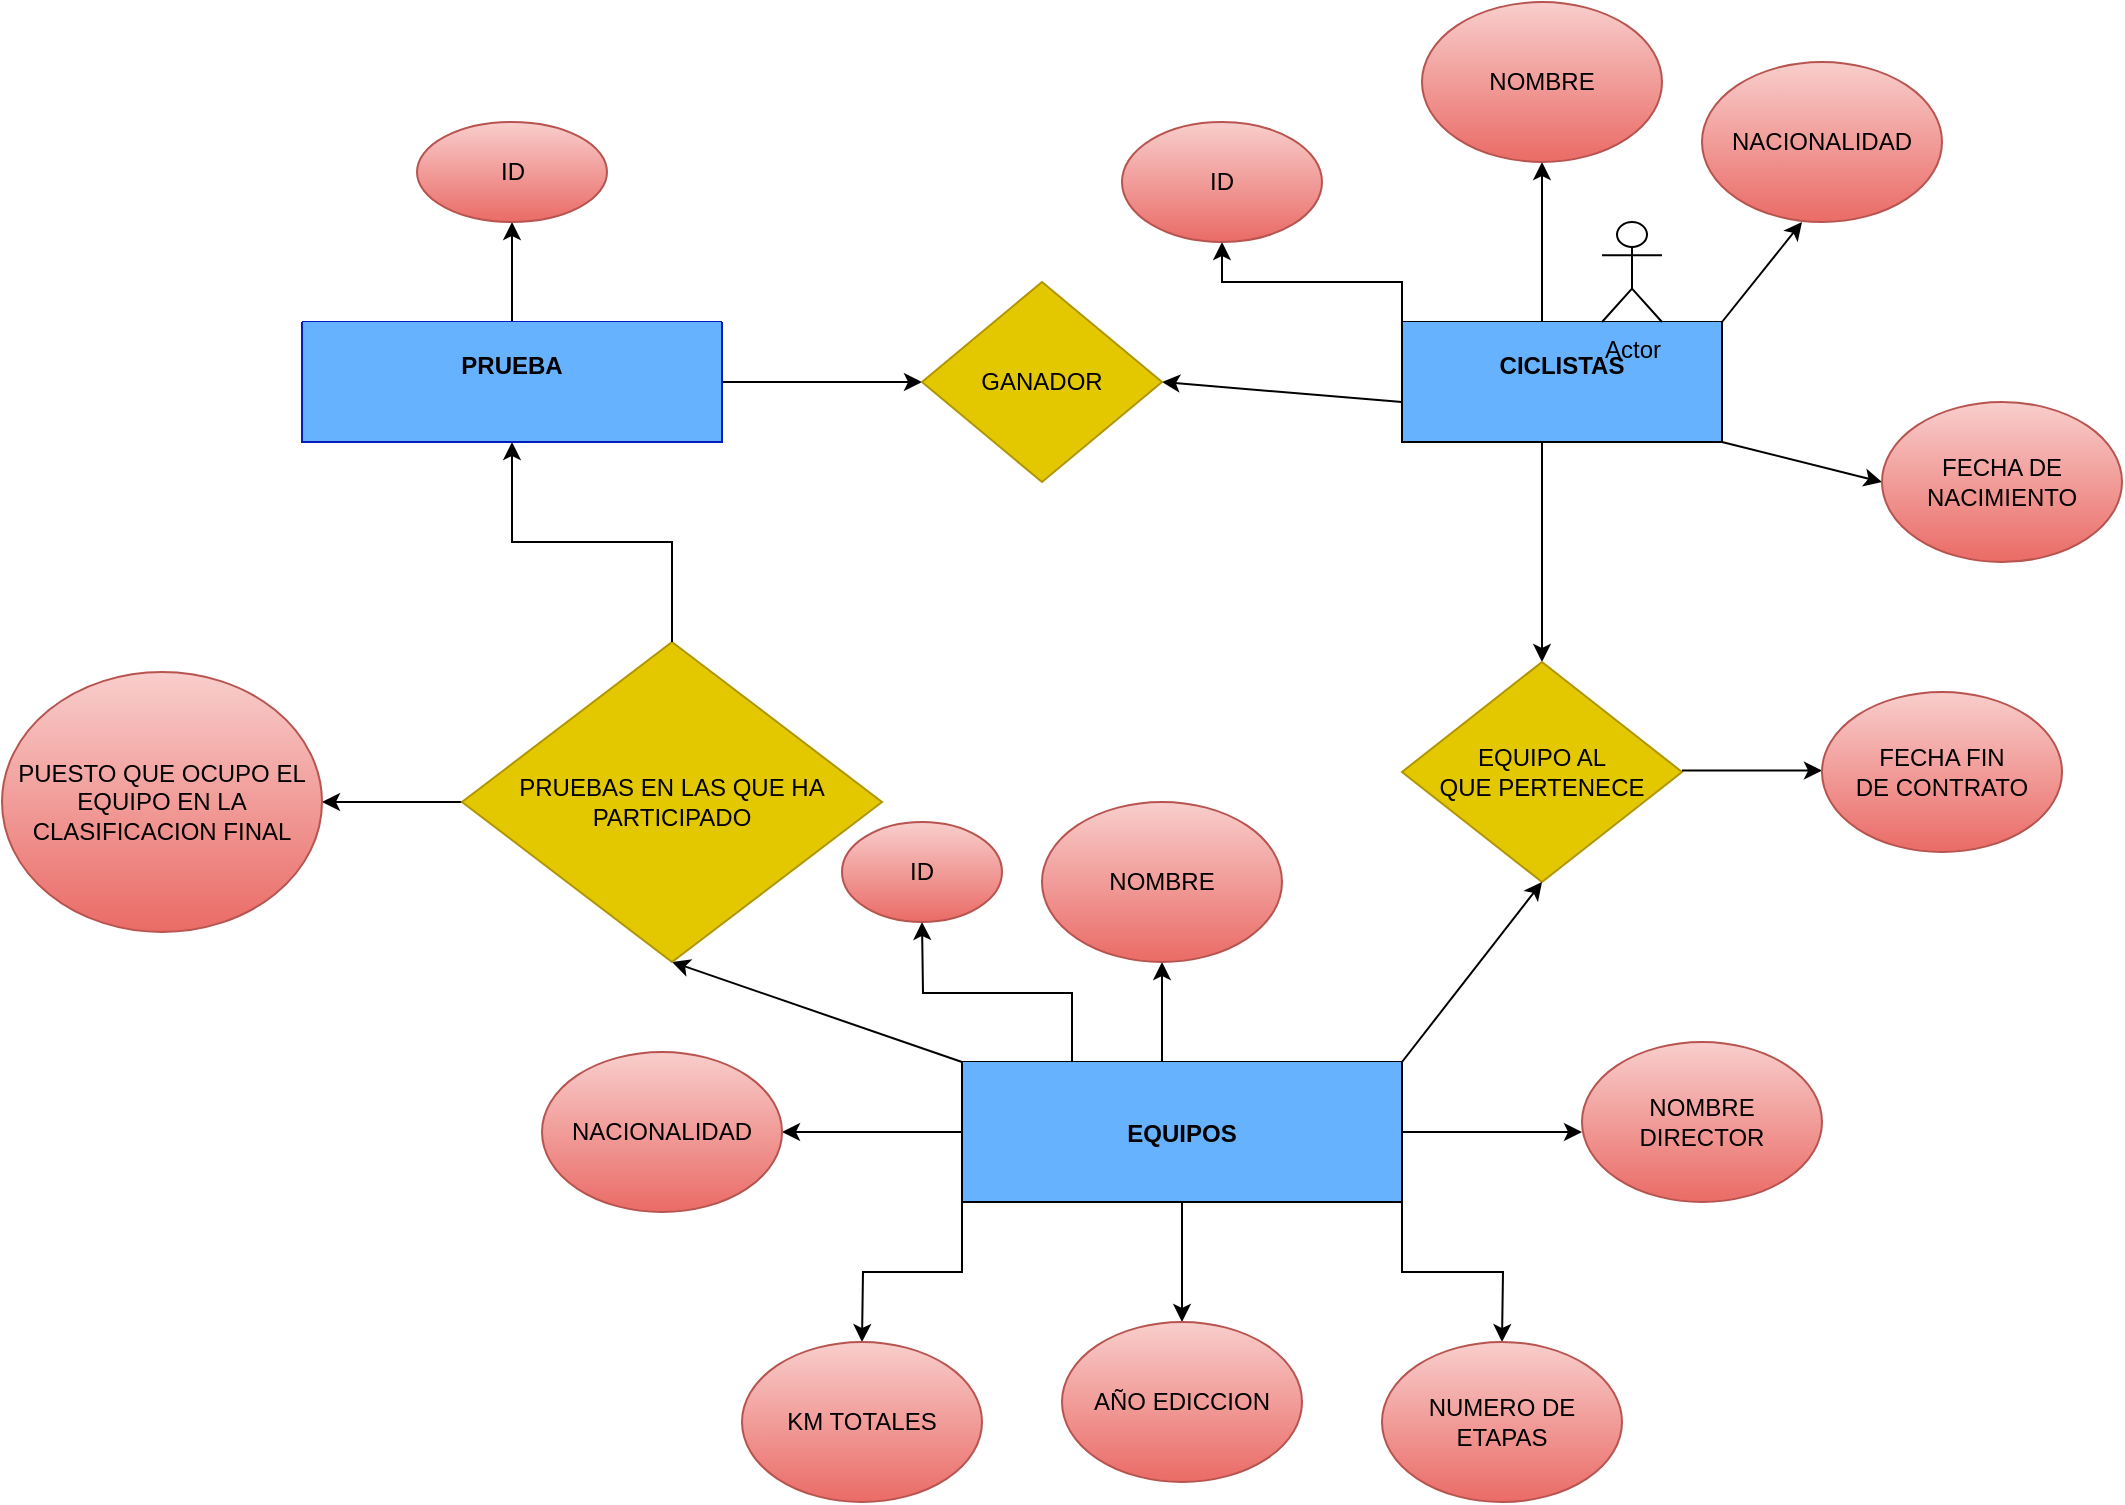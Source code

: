 <mxfile version="28.2.4">
  <diagram name="Página-1" id="O0DsZud7Eg7t9CKLNUFb">
    <mxGraphModel dx="2037" dy="1077" grid="1" gridSize="10" guides="1" tooltips="1" connect="1" arrows="1" fold="1" page="1" pageScale="1" pageWidth="827" pageHeight="1169" math="0" shadow="0">
      <root>
        <mxCell id="0" />
        <mxCell id="1" parent="0" />
        <mxCell id="A21WxNOYp0jD7KF21jOH-55" style="edgeStyle=orthogonalEdgeStyle;rounded=0;orthogonalLoop=1;jettySize=auto;html=1;exitX=0;exitY=0;exitDx=0;exitDy=0;" edge="1" parent="1" source="A21WxNOYp0jD7KF21jOH-5" target="A21WxNOYp0jD7KF21jOH-56">
          <mxGeometry relative="1" as="geometry">
            <mxPoint x="700" y="230" as="targetPoint" />
          </mxGeometry>
        </mxCell>
        <mxCell id="A21WxNOYp0jD7KF21jOH-5" value="&#xa;&#xa;&#xa;&#xa;CICLISTAS&#xa;" style="swimlane;startSize=0;fillColor=none;swimlaneFillColor=light-dark(#66B2FF,#131313);" vertex="1" parent="1">
          <mxGeometry x="770" y="280" width="160" height="60" as="geometry" />
        </mxCell>
        <mxCell id="A21WxNOYp0jD7KF21jOH-19" value="" style="endArrow=classic;html=1;rounded=0;" edge="1" parent="A21WxNOYp0jD7KF21jOH-5">
          <mxGeometry width="50" height="50" relative="1" as="geometry">
            <mxPoint x="70" y="60" as="sourcePoint" />
            <mxPoint x="70" y="170" as="targetPoint" />
          </mxGeometry>
        </mxCell>
        <mxCell id="A21WxNOYp0jD7KF21jOH-49" value="" style="endArrow=classic;html=1;rounded=0;entryX=1;entryY=0.5;entryDx=0;entryDy=0;" edge="1" parent="A21WxNOYp0jD7KF21jOH-5" target="A21WxNOYp0jD7KF21jOH-51">
          <mxGeometry width="50" height="50" relative="1" as="geometry">
            <mxPoint y="40" as="sourcePoint" />
            <mxPoint x="-90" y="40" as="targetPoint" />
          </mxGeometry>
        </mxCell>
        <mxCell id="A21WxNOYp0jD7KF21jOH-34" style="edgeStyle=orthogonalEdgeStyle;rounded=0;orthogonalLoop=1;jettySize=auto;html=1;" edge="1" parent="1" source="A21WxNOYp0jD7KF21jOH-7">
          <mxGeometry relative="1" as="geometry">
            <mxPoint x="460" y="685" as="targetPoint" />
          </mxGeometry>
        </mxCell>
        <mxCell id="A21WxNOYp0jD7KF21jOH-35" style="edgeStyle=orthogonalEdgeStyle;rounded=0;orthogonalLoop=1;jettySize=auto;html=1;" edge="1" parent="1" source="A21WxNOYp0jD7KF21jOH-7">
          <mxGeometry relative="1" as="geometry">
            <mxPoint x="860" y="685" as="targetPoint" />
          </mxGeometry>
        </mxCell>
        <mxCell id="A21WxNOYp0jD7KF21jOH-37" style="edgeStyle=orthogonalEdgeStyle;rounded=0;orthogonalLoop=1;jettySize=auto;html=1;" edge="1" parent="1" source="A21WxNOYp0jD7KF21jOH-7" target="A21WxNOYp0jD7KF21jOH-38">
          <mxGeometry relative="1" as="geometry">
            <mxPoint x="660" y="790" as="targetPoint" />
          </mxGeometry>
        </mxCell>
        <mxCell id="A21WxNOYp0jD7KF21jOH-39" style="edgeStyle=orthogonalEdgeStyle;rounded=0;orthogonalLoop=1;jettySize=auto;html=1;exitX=1;exitY=1;exitDx=0;exitDy=0;" edge="1" parent="1" source="A21WxNOYp0jD7KF21jOH-7">
          <mxGeometry relative="1" as="geometry">
            <mxPoint x="820" y="790" as="targetPoint" />
          </mxGeometry>
        </mxCell>
        <mxCell id="A21WxNOYp0jD7KF21jOH-41" style="edgeStyle=orthogonalEdgeStyle;rounded=0;orthogonalLoop=1;jettySize=auto;html=1;exitX=0;exitY=1;exitDx=0;exitDy=0;" edge="1" parent="1" source="A21WxNOYp0jD7KF21jOH-7">
          <mxGeometry relative="1" as="geometry">
            <mxPoint x="500" y="790" as="targetPoint" />
          </mxGeometry>
        </mxCell>
        <mxCell id="A21WxNOYp0jD7KF21jOH-54" style="edgeStyle=orthogonalEdgeStyle;rounded=0;orthogonalLoop=1;jettySize=auto;html=1;exitX=0.25;exitY=0;exitDx=0;exitDy=0;" edge="1" parent="1" source="A21WxNOYp0jD7KF21jOH-7">
          <mxGeometry relative="1" as="geometry">
            <mxPoint x="530" y="580" as="targetPoint" />
          </mxGeometry>
        </mxCell>
        <mxCell id="A21WxNOYp0jD7KF21jOH-7" value="&#xa;&#xa;&#xa;&#xa;&#xa;EQUIPOS" style="swimlane;startSize=0;gradientColor=default;fillColor=none;swimlaneFillColor=#66B2FF;" vertex="1" parent="1">
          <mxGeometry x="550" y="650" width="220" height="70" as="geometry" />
        </mxCell>
        <mxCell id="A21WxNOYp0jD7KF21jOH-13" value="" style="endArrow=classic;html=1;rounded=0;" edge="1" parent="1">
          <mxGeometry width="50" height="50" relative="1" as="geometry">
            <mxPoint x="840" y="280" as="sourcePoint" />
            <mxPoint x="840" y="200" as="targetPoint" />
          </mxGeometry>
        </mxCell>
        <mxCell id="A21WxNOYp0jD7KF21jOH-14" value="NOMBRE" style="ellipse;whiteSpace=wrap;html=1;fillColor=#f8cecc;strokeColor=#b85450;gradientColor=#ea6b66;" vertex="1" parent="1">
          <mxGeometry x="780" y="120" width="120" height="80" as="geometry" />
        </mxCell>
        <mxCell id="A21WxNOYp0jD7KF21jOH-15" value="" style="endArrow=classic;html=1;rounded=0;" edge="1" parent="1">
          <mxGeometry width="50" height="50" relative="1" as="geometry">
            <mxPoint x="930" y="280" as="sourcePoint" />
            <mxPoint x="970" y="230" as="targetPoint" />
          </mxGeometry>
        </mxCell>
        <mxCell id="A21WxNOYp0jD7KF21jOH-16" value="NACIONALIDAD" style="ellipse;whiteSpace=wrap;html=1;fillColor=#f8cecc;gradientColor=#ea6b66;strokeColor=#b85450;" vertex="1" parent="1">
          <mxGeometry x="920" y="150" width="120" height="80" as="geometry" />
        </mxCell>
        <mxCell id="A21WxNOYp0jD7KF21jOH-17" value="" style="endArrow=classic;html=1;rounded=0;" edge="1" parent="1">
          <mxGeometry width="50" height="50" relative="1" as="geometry">
            <mxPoint x="930" y="340" as="sourcePoint" />
            <mxPoint x="1010" y="360" as="targetPoint" />
          </mxGeometry>
        </mxCell>
        <mxCell id="A21WxNOYp0jD7KF21jOH-18" value="&lt;div&gt;FECHA DE&lt;/div&gt;&lt;div&gt;NACIMIENTO&lt;br&gt;&lt;/div&gt;" style="ellipse;whiteSpace=wrap;html=1;fillColor=#f8cecc;gradientColor=#ea6b66;strokeColor=#b85450;" vertex="1" parent="1">
          <mxGeometry x="1010" y="320" width="120" height="80" as="geometry" />
        </mxCell>
        <mxCell id="A21WxNOYp0jD7KF21jOH-22" value="&lt;div&gt;EQUIPO AL &lt;br&gt;&lt;/div&gt;&lt;div&gt;QUE PERTENECE&lt;br&gt;&lt;/div&gt;" style="rhombus;whiteSpace=wrap;html=1;fillColor=#e3c800;strokeColor=#B09500;fontColor=#000000;" vertex="1" parent="1">
          <mxGeometry x="770" y="450" width="140" height="110" as="geometry" />
        </mxCell>
        <mxCell id="A21WxNOYp0jD7KF21jOH-23" value="" style="endArrow=classic;html=1;rounded=0;entryX=0.5;entryY=1;entryDx=0;entryDy=0;" edge="1" parent="1" target="A21WxNOYp0jD7KF21jOH-22">
          <mxGeometry width="50" height="50" relative="1" as="geometry">
            <mxPoint x="770" y="650" as="sourcePoint" />
            <mxPoint x="820" y="600" as="targetPoint" />
          </mxGeometry>
        </mxCell>
        <mxCell id="A21WxNOYp0jD7KF21jOH-48" value="" style="edgeStyle=orthogonalEdgeStyle;rounded=0;orthogonalLoop=1;jettySize=auto;html=1;" edge="1" parent="1" source="A21WxNOYp0jD7KF21jOH-24">
          <mxGeometry relative="1" as="geometry">
            <mxPoint x="530" y="310" as="targetPoint" />
          </mxGeometry>
        </mxCell>
        <mxCell id="A21WxNOYp0jD7KF21jOH-53" style="edgeStyle=orthogonalEdgeStyle;rounded=0;orthogonalLoop=1;jettySize=auto;html=1;" edge="1" parent="1" source="A21WxNOYp0jD7KF21jOH-24">
          <mxGeometry relative="1" as="geometry">
            <mxPoint x="325" y="230" as="targetPoint" />
          </mxGeometry>
        </mxCell>
        <mxCell id="A21WxNOYp0jD7KF21jOH-24" value="&#xa;&#xa;&#xa;&#xa;PRUEBA&#xa;" style="swimlane;startSize=0;fillColor=none;strokeColor=#001DBC;fillStyle=auto;fontColor=#000000;swimlaneFillColor=#66B2FF;" vertex="1" parent="1">
          <mxGeometry x="220" y="280" width="210" height="60" as="geometry" />
        </mxCell>
        <mxCell id="A21WxNOYp0jD7KF21jOH-25" value="" style="endArrow=classic;html=1;rounded=0;" edge="1" parent="1">
          <mxGeometry width="50" height="50" relative="1" as="geometry">
            <mxPoint x="910" y="504.29" as="sourcePoint" />
            <mxPoint x="980" y="504.29" as="targetPoint" />
          </mxGeometry>
        </mxCell>
        <mxCell id="A21WxNOYp0jD7KF21jOH-26" value="&lt;div&gt;FECHA FIN &lt;br&gt;&lt;/div&gt;&lt;div&gt;DE CONTRATO&lt;br&gt;&lt;/div&gt;" style="ellipse;whiteSpace=wrap;html=1;fillColor=#f8cecc;gradientColor=#ea6b66;strokeColor=#b85450;" vertex="1" parent="1">
          <mxGeometry x="980" y="465" width="120" height="80" as="geometry" />
        </mxCell>
        <mxCell id="A21WxNOYp0jD7KF21jOH-27" value="" style="endArrow=classic;html=1;rounded=0;" edge="1" parent="1">
          <mxGeometry width="50" height="50" relative="1" as="geometry">
            <mxPoint x="650" y="650" as="sourcePoint" />
            <mxPoint x="650" y="600" as="targetPoint" />
          </mxGeometry>
        </mxCell>
        <mxCell id="A21WxNOYp0jD7KF21jOH-28" value="NOMBRE" style="ellipse;whiteSpace=wrap;html=1;fillColor=#f8cecc;gradientColor=#ea6b66;strokeColor=#b85450;" vertex="1" parent="1">
          <mxGeometry x="590" y="520" width="120" height="80" as="geometry" />
        </mxCell>
        <mxCell id="A21WxNOYp0jD7KF21jOH-29" value="" style="endArrow=classic;html=1;rounded=0;entryX=0.5;entryY=1;entryDx=0;entryDy=0;" edge="1" parent="1" target="A21WxNOYp0jD7KF21jOH-31">
          <mxGeometry width="50" height="50" relative="1" as="geometry">
            <mxPoint x="550" y="650" as="sourcePoint" />
            <mxPoint x="480" y="520" as="targetPoint" />
          </mxGeometry>
        </mxCell>
        <mxCell id="A21WxNOYp0jD7KF21jOH-30" value="NACIONALIDAD" style="ellipse;whiteSpace=wrap;html=1;fillColor=#f8cecc;gradientColor=#ea6b66;strokeColor=#b85450;" vertex="1" parent="1">
          <mxGeometry x="340" y="645" width="120" height="80" as="geometry" />
        </mxCell>
        <mxCell id="A21WxNOYp0jD7KF21jOH-45" style="edgeStyle=orthogonalEdgeStyle;rounded=0;orthogonalLoop=1;jettySize=auto;html=1;exitX=0;exitY=0.5;exitDx=0;exitDy=0;" edge="1" parent="1" source="A21WxNOYp0jD7KF21jOH-31" target="A21WxNOYp0jD7KF21jOH-46">
          <mxGeometry relative="1" as="geometry">
            <mxPoint x="230" y="520.143" as="targetPoint" />
          </mxGeometry>
        </mxCell>
        <mxCell id="A21WxNOYp0jD7KF21jOH-31" value="PRUEBAS EN LAS QUE HA PARTICIPADO" style="rhombus;whiteSpace=wrap;html=1;fillColor=#e3c800;fontColor=#000000;strokeColor=#B09500;" vertex="1" parent="1">
          <mxGeometry x="300" y="440" width="210" height="160" as="geometry" />
        </mxCell>
        <mxCell id="A21WxNOYp0jD7KF21jOH-33" style="edgeStyle=orthogonalEdgeStyle;rounded=0;orthogonalLoop=1;jettySize=auto;html=1;entryX=0.5;entryY=1;entryDx=0;entryDy=0;" edge="1" parent="1" source="A21WxNOYp0jD7KF21jOH-31" target="A21WxNOYp0jD7KF21jOH-24">
          <mxGeometry relative="1" as="geometry" />
        </mxCell>
        <mxCell id="A21WxNOYp0jD7KF21jOH-36" value="NOMBRE DIRECTOR" style="ellipse;whiteSpace=wrap;html=1;fillColor=#f8cecc;gradientColor=#ea6b66;strokeColor=#b85450;" vertex="1" parent="1">
          <mxGeometry x="860" y="640" width="120" height="80" as="geometry" />
        </mxCell>
        <mxCell id="A21WxNOYp0jD7KF21jOH-38" value="AÑO EDICCION" style="ellipse;whiteSpace=wrap;html=1;fillColor=#f8cecc;gradientColor=#ea6b66;strokeColor=#b85450;" vertex="1" parent="1">
          <mxGeometry x="600" y="780" width="120" height="80" as="geometry" />
        </mxCell>
        <mxCell id="A21WxNOYp0jD7KF21jOH-40" value="NUMERO DE ETAPAS" style="ellipse;whiteSpace=wrap;html=1;fillColor=#f8cecc;gradientColor=#ea6b66;strokeColor=#b85450;" vertex="1" parent="1">
          <mxGeometry x="760" y="790" width="120" height="80" as="geometry" />
        </mxCell>
        <mxCell id="A21WxNOYp0jD7KF21jOH-42" value="KM TOTALES" style="ellipse;whiteSpace=wrap;html=1;fillColor=#f8cecc;gradientColor=#ea6b66;strokeColor=#b85450;" vertex="1" parent="1">
          <mxGeometry x="440" y="790" width="120" height="80" as="geometry" />
        </mxCell>
        <mxCell id="A21WxNOYp0jD7KF21jOH-46" value="PUESTO QUE OCUPO EL EQUIPO EN LA CLASIFICACION FINAL" style="ellipse;whiteSpace=wrap;html=1;fillColor=#f8cecc;gradientColor=#ea6b66;strokeColor=#b85450;" vertex="1" parent="1">
          <mxGeometry x="70" y="455" width="160" height="130" as="geometry" />
        </mxCell>
        <mxCell id="A21WxNOYp0jD7KF21jOH-51" value="GANADOR" style="rhombus;whiteSpace=wrap;html=1;fillColor=#e3c800;fontColor=#000000;strokeColor=#B09500;" vertex="1" parent="1">
          <mxGeometry x="530" y="260" width="120" height="100" as="geometry" />
        </mxCell>
        <mxCell id="A21WxNOYp0jD7KF21jOH-56" value="ID" style="ellipse;whiteSpace=wrap;html=1;fillColor=#f8cecc;gradientColor=#ea6b66;strokeColor=#b85450;" vertex="1" parent="1">
          <mxGeometry x="630" y="180" width="100" height="60" as="geometry" />
        </mxCell>
        <mxCell id="A21WxNOYp0jD7KF21jOH-57" value="ID" style="ellipse;whiteSpace=wrap;html=1;fillColor=#f8cecc;gradientColor=#ea6b66;strokeColor=#b85450;" vertex="1" parent="1">
          <mxGeometry x="277.5" y="180" width="95" height="50" as="geometry" />
        </mxCell>
        <mxCell id="A21WxNOYp0jD7KF21jOH-58" value="ID" style="ellipse;whiteSpace=wrap;html=1;fillColor=#f8cecc;gradientColor=#ea6b66;strokeColor=#b85450;" vertex="1" parent="1">
          <mxGeometry x="490" y="530" width="80" height="50" as="geometry" />
        </mxCell>
        <mxCell id="A21WxNOYp0jD7KF21jOH-59" value="Actor" style="shape=umlActor;verticalLabelPosition=bottom;verticalAlign=top;html=1;outlineConnect=0;" vertex="1" parent="1">
          <mxGeometry x="870" y="230" width="30" height="50" as="geometry" />
        </mxCell>
      </root>
    </mxGraphModel>
  </diagram>
</mxfile>
